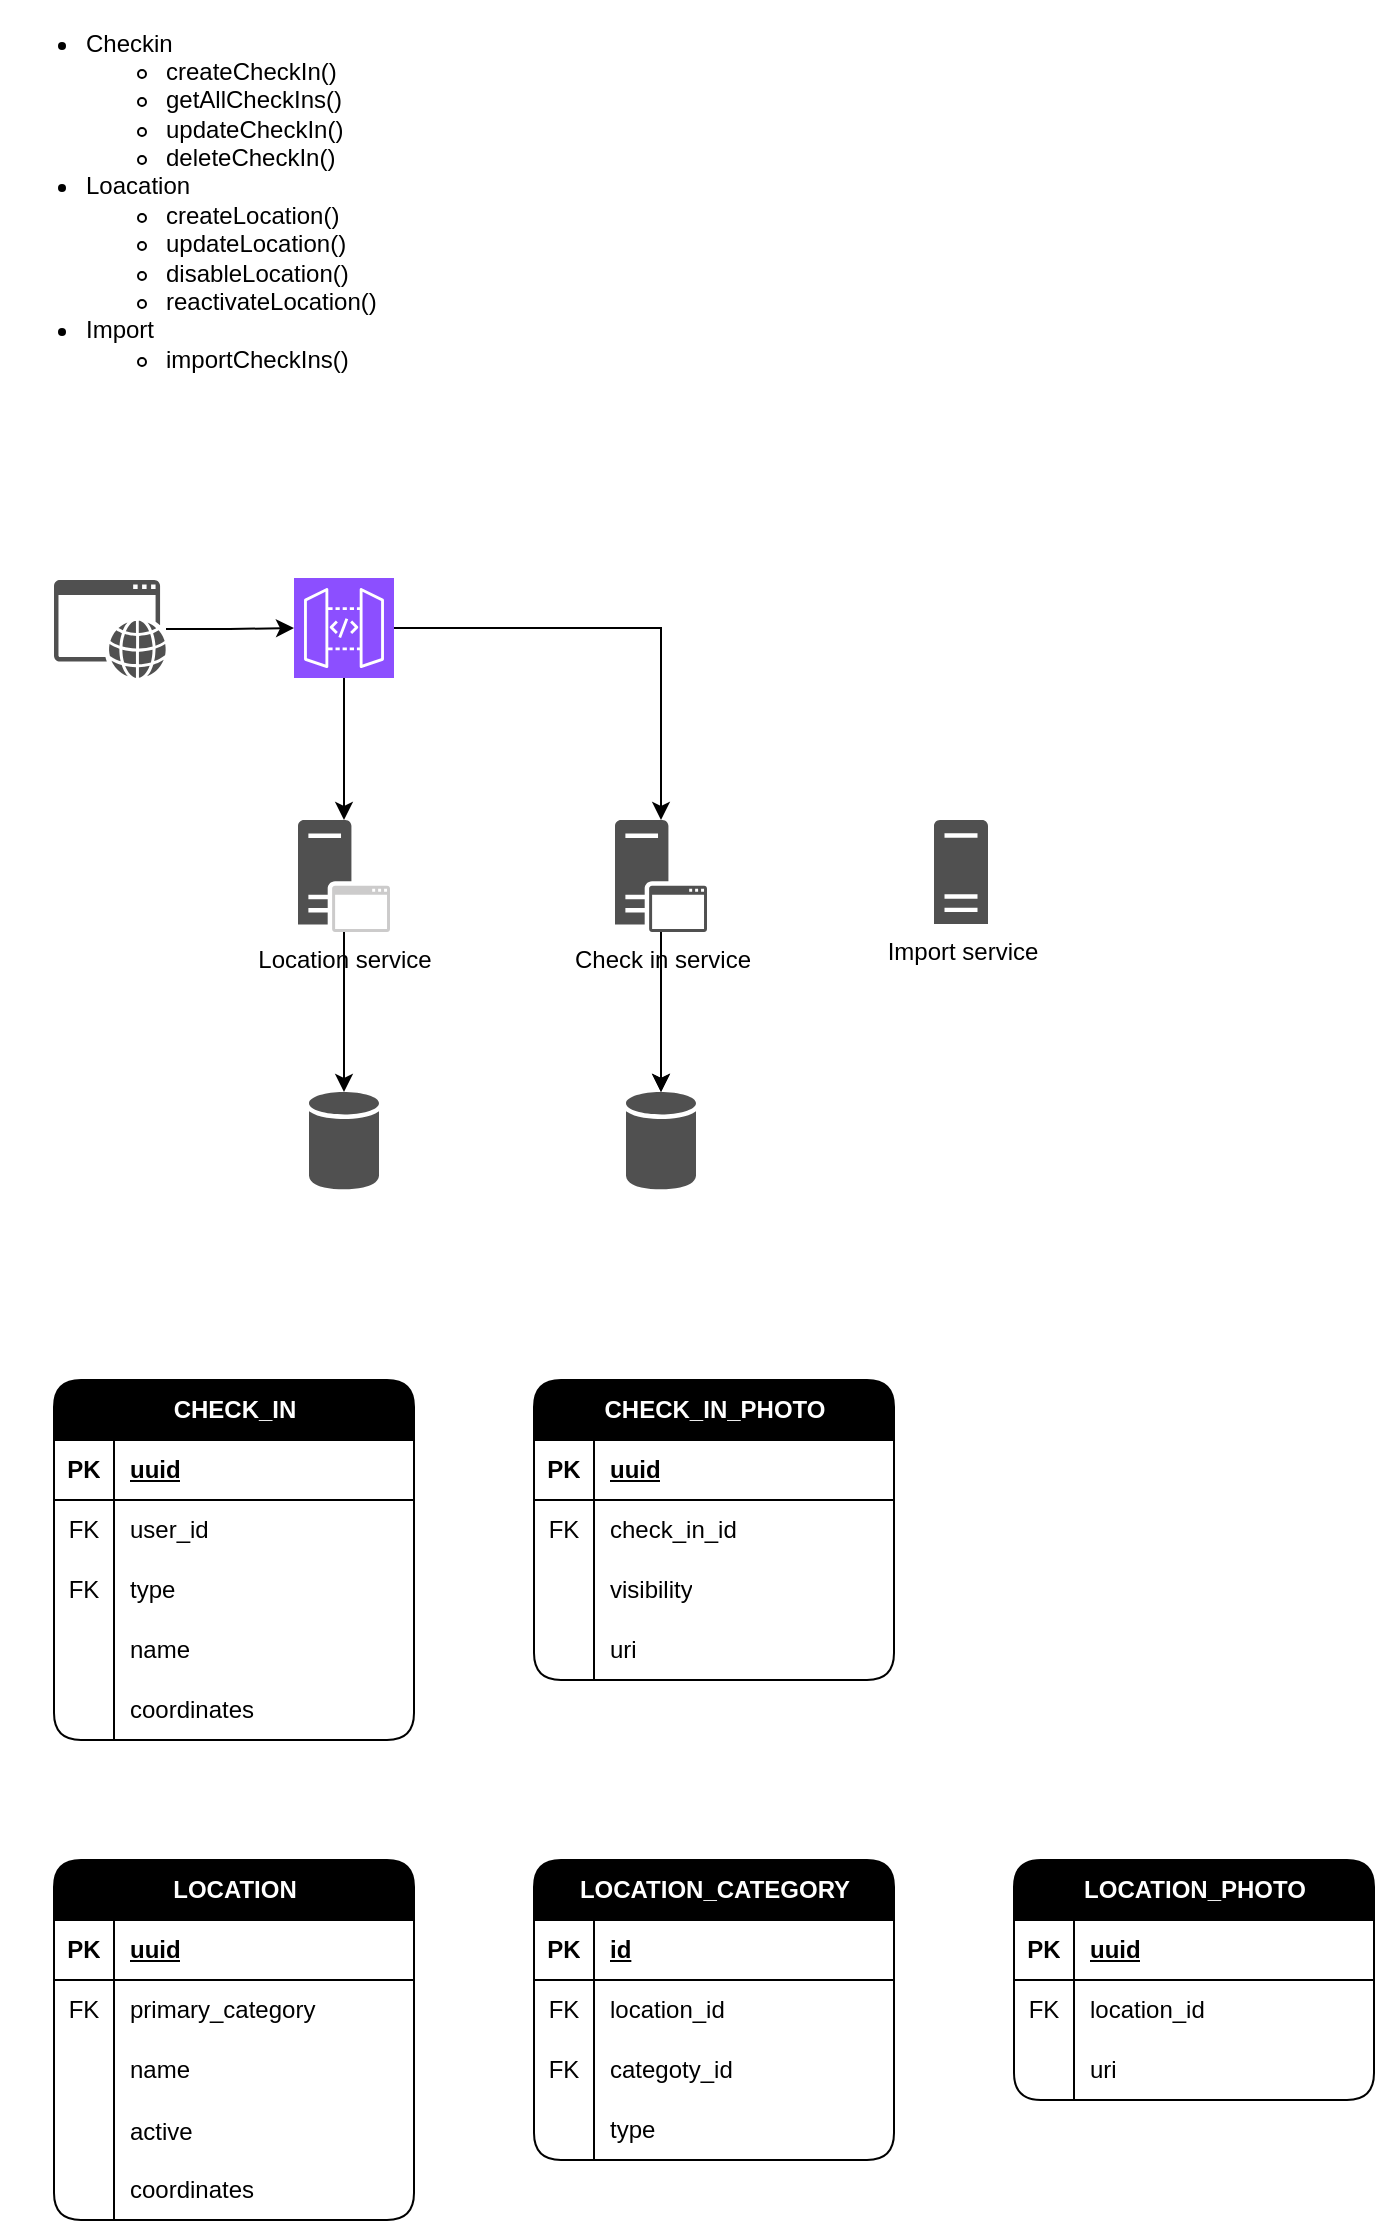<mxfile version="22.1.21" type="device">
  <diagram name="Page-1" id="siYJrwqAMOA4-K56vXAu">
    <mxGraphModel dx="1314" dy="917" grid="1" gridSize="10" guides="1" tooltips="1" connect="1" arrows="1" fold="1" page="1" pageScale="1" pageWidth="827" pageHeight="1169" background="none" math="0" shadow="0">
      <root>
        <mxCell id="0" />
        <mxCell id="1" parent="0" />
        <mxCell id="C0GL09U3kgkxqoq-RtOa-3" value="" style="edgeStyle=orthogonalEdgeStyle;rounded=0;orthogonalLoop=1;jettySize=auto;html=1;" parent="1" source="C0GL09U3kgkxqoq-RtOa-1" target="C0GL09U3kgkxqoq-RtOa-2" edge="1">
          <mxGeometry relative="1" as="geometry" />
        </mxCell>
        <mxCell id="C0GL09U3kgkxqoq-RtOa-1" value="" style="sketch=0;pointerEvents=1;shadow=0;dashed=0;html=1;strokeColor=none;fillColor=#505050;labelPosition=center;verticalLabelPosition=bottom;verticalAlign=top;outlineConnect=0;align=center;shape=mxgraph.office.concepts.application_web;" parent="1" vertex="1">
          <mxGeometry x="80" y="320" width="56" height="49" as="geometry" />
        </mxCell>
        <mxCell id="qyYdALiLVifiFFTjMsTR-206" style="edgeStyle=orthogonalEdgeStyle;rounded=0;orthogonalLoop=1;jettySize=auto;html=1;" parent="1" source="C0GL09U3kgkxqoq-RtOa-2" target="qyYdALiLVifiFFTjMsTR-204" edge="1">
          <mxGeometry relative="1" as="geometry" />
        </mxCell>
        <mxCell id="qyYdALiLVifiFFTjMsTR-217" style="edgeStyle=orthogonalEdgeStyle;rounded=0;orthogonalLoop=1;jettySize=auto;html=1;" parent="1" source="C0GL09U3kgkxqoq-RtOa-2" target="qyYdALiLVifiFFTjMsTR-212" edge="1">
          <mxGeometry relative="1" as="geometry" />
        </mxCell>
        <mxCell id="C0GL09U3kgkxqoq-RtOa-2" value="" style="sketch=0;points=[[0,0,0],[0.25,0,0],[0.5,0,0],[0.75,0,0],[1,0,0],[0,1,0],[0.25,1,0],[0.5,1,0],[0.75,1,0],[1,1,0],[0,0.25,0],[0,0.5,0],[0,0.75,0],[1,0.25,0],[1,0.5,0],[1,0.75,0]];outlineConnect=0;fontColor=#232F3E;fillColor=#8C4FFF;strokeColor=#ffffff;dashed=0;verticalLabelPosition=bottom;verticalAlign=top;align=center;html=1;fontSize=12;fontStyle=0;aspect=fixed;shape=mxgraph.aws4.resourceIcon;resIcon=mxgraph.aws4.api_gateway;" parent="1" vertex="1">
          <mxGeometry x="200" y="319" width="50" height="50" as="geometry" />
        </mxCell>
        <mxCell id="qyYdALiLVifiFFTjMsTR-1" value="CHECK_IN" style="shape=table;startSize=30;container=1;collapsible=1;childLayout=tableLayout;fixedRows=1;rowLines=0;fontStyle=1;align=center;resizeLast=1;html=1;rounded=1;fillColor=#000000;fontColor=#FFFFFF;" parent="1" vertex="1">
          <mxGeometry x="80" y="720" width="180" height="180" as="geometry" />
        </mxCell>
        <mxCell id="qyYdALiLVifiFFTjMsTR-2" value="" style="shape=tableRow;horizontal=0;startSize=0;swimlaneHead=0;swimlaneBody=0;fillColor=none;collapsible=0;dropTarget=0;points=[[0,0.5],[1,0.5]];portConstraint=eastwest;top=0;left=0;right=0;bottom=1;" parent="qyYdALiLVifiFFTjMsTR-1" vertex="1">
          <mxGeometry y="30" width="180" height="30" as="geometry" />
        </mxCell>
        <mxCell id="qyYdALiLVifiFFTjMsTR-3" value="PK" style="shape=partialRectangle;connectable=0;fillColor=none;top=0;left=0;bottom=0;right=0;fontStyle=1;overflow=hidden;whiteSpace=wrap;html=1;" parent="qyYdALiLVifiFFTjMsTR-2" vertex="1">
          <mxGeometry width="30" height="30" as="geometry">
            <mxRectangle width="30" height="30" as="alternateBounds" />
          </mxGeometry>
        </mxCell>
        <mxCell id="qyYdALiLVifiFFTjMsTR-4" value="uuid" style="shape=partialRectangle;connectable=0;fillColor=none;top=0;left=0;bottom=0;right=0;align=left;spacingLeft=6;fontStyle=5;overflow=hidden;whiteSpace=wrap;html=1;" parent="qyYdALiLVifiFFTjMsTR-2" vertex="1">
          <mxGeometry x="30" width="150" height="30" as="geometry">
            <mxRectangle width="150" height="30" as="alternateBounds" />
          </mxGeometry>
        </mxCell>
        <mxCell id="qyYdALiLVifiFFTjMsTR-27" value="" style="shape=tableRow;horizontal=0;startSize=0;swimlaneHead=0;swimlaneBody=0;fillColor=none;collapsible=0;dropTarget=0;points=[[0,0.5],[1,0.5]];portConstraint=eastwest;top=0;left=0;right=0;bottom=0;" parent="qyYdALiLVifiFFTjMsTR-1" vertex="1">
          <mxGeometry y="60" width="180" height="30" as="geometry" />
        </mxCell>
        <mxCell id="qyYdALiLVifiFFTjMsTR-28" value="FK" style="shape=partialRectangle;connectable=0;fillColor=none;top=0;left=0;bottom=0;right=0;fontStyle=0;overflow=hidden;whiteSpace=wrap;html=1;" parent="qyYdALiLVifiFFTjMsTR-27" vertex="1">
          <mxGeometry width="30" height="30" as="geometry">
            <mxRectangle width="30" height="30" as="alternateBounds" />
          </mxGeometry>
        </mxCell>
        <mxCell id="qyYdALiLVifiFFTjMsTR-29" value="user_id" style="shape=partialRectangle;connectable=0;fillColor=none;top=0;left=0;bottom=0;right=0;align=left;spacingLeft=6;fontStyle=0;overflow=hidden;whiteSpace=wrap;html=1;" parent="qyYdALiLVifiFFTjMsTR-27" vertex="1">
          <mxGeometry x="30" width="150" height="30" as="geometry">
            <mxRectangle width="150" height="30" as="alternateBounds" />
          </mxGeometry>
        </mxCell>
        <mxCell id="qyYdALiLVifiFFTjMsTR-31" value="" style="shape=tableRow;horizontal=0;startSize=0;swimlaneHead=0;swimlaneBody=0;fillColor=none;collapsible=0;dropTarget=0;points=[[0,0.5],[1,0.5]];portConstraint=eastwest;top=0;left=0;right=0;bottom=0;" parent="qyYdALiLVifiFFTjMsTR-1" vertex="1">
          <mxGeometry y="90" width="180" height="30" as="geometry" />
        </mxCell>
        <mxCell id="qyYdALiLVifiFFTjMsTR-32" value="FK" style="shape=partialRectangle;connectable=0;fillColor=none;top=0;left=0;bottom=0;right=0;fontStyle=0;overflow=hidden;whiteSpace=wrap;html=1;" parent="qyYdALiLVifiFFTjMsTR-31" vertex="1">
          <mxGeometry width="30" height="30" as="geometry">
            <mxRectangle width="30" height="30" as="alternateBounds" />
          </mxGeometry>
        </mxCell>
        <mxCell id="qyYdALiLVifiFFTjMsTR-33" value="type" style="shape=partialRectangle;connectable=0;fillColor=none;top=0;left=0;bottom=0;right=0;align=left;spacingLeft=6;fontStyle=0;overflow=hidden;whiteSpace=wrap;html=1;" parent="qyYdALiLVifiFFTjMsTR-31" vertex="1">
          <mxGeometry x="30" width="150" height="30" as="geometry">
            <mxRectangle width="150" height="30" as="alternateBounds" />
          </mxGeometry>
        </mxCell>
        <mxCell id="qyYdALiLVifiFFTjMsTR-5" value="" style="shape=tableRow;horizontal=0;startSize=0;swimlaneHead=0;swimlaneBody=0;fillColor=none;collapsible=0;dropTarget=0;points=[[0,0.5],[1,0.5]];portConstraint=eastwest;top=0;left=0;right=0;bottom=0;" parent="qyYdALiLVifiFFTjMsTR-1" vertex="1">
          <mxGeometry y="120" width="180" height="30" as="geometry" />
        </mxCell>
        <mxCell id="qyYdALiLVifiFFTjMsTR-6" value="" style="shape=partialRectangle;connectable=0;fillColor=none;top=0;left=0;bottom=0;right=0;editable=1;overflow=hidden;whiteSpace=wrap;html=1;" parent="qyYdALiLVifiFFTjMsTR-5" vertex="1">
          <mxGeometry width="30" height="30" as="geometry">
            <mxRectangle width="30" height="30" as="alternateBounds" />
          </mxGeometry>
        </mxCell>
        <mxCell id="qyYdALiLVifiFFTjMsTR-7" value="name" style="shape=partialRectangle;connectable=0;fillColor=none;top=0;left=0;bottom=0;right=0;align=left;spacingLeft=6;overflow=hidden;whiteSpace=wrap;html=1;" parent="qyYdALiLVifiFFTjMsTR-5" vertex="1">
          <mxGeometry x="30" width="150" height="30" as="geometry">
            <mxRectangle width="150" height="30" as="alternateBounds" />
          </mxGeometry>
        </mxCell>
        <mxCell id="qyYdALiLVifiFFTjMsTR-8" value="" style="shape=tableRow;horizontal=0;startSize=0;swimlaneHead=0;swimlaneBody=0;fillColor=none;collapsible=0;dropTarget=0;points=[[0,0.5],[1,0.5]];portConstraint=eastwest;top=0;left=0;right=0;bottom=0;" parent="qyYdALiLVifiFFTjMsTR-1" vertex="1">
          <mxGeometry y="150" width="180" height="30" as="geometry" />
        </mxCell>
        <mxCell id="qyYdALiLVifiFFTjMsTR-9" value="" style="shape=partialRectangle;connectable=0;fillColor=none;top=0;left=0;bottom=0;right=0;editable=1;overflow=hidden;whiteSpace=wrap;html=1;" parent="qyYdALiLVifiFFTjMsTR-8" vertex="1">
          <mxGeometry width="30" height="30" as="geometry">
            <mxRectangle width="30" height="30" as="alternateBounds" />
          </mxGeometry>
        </mxCell>
        <mxCell id="qyYdALiLVifiFFTjMsTR-10" value="coordinates" style="shape=partialRectangle;connectable=0;fillColor=none;top=0;left=0;bottom=0;right=0;align=left;spacingLeft=6;overflow=hidden;whiteSpace=wrap;html=1;" parent="qyYdALiLVifiFFTjMsTR-8" vertex="1">
          <mxGeometry x="30" width="150" height="30" as="geometry">
            <mxRectangle width="150" height="30" as="alternateBounds" />
          </mxGeometry>
        </mxCell>
        <mxCell id="qyYdALiLVifiFFTjMsTR-34" value="CHECK_IN_PHOTO" style="shape=table;startSize=30;container=1;collapsible=1;childLayout=tableLayout;fixedRows=1;rowLines=0;fontStyle=1;align=center;resizeLast=1;html=1;rounded=1;fillColor=#000000;fontColor=#FFFFFF;" parent="1" vertex="1">
          <mxGeometry x="320" y="720" width="180" height="150" as="geometry">
            <mxRectangle x="530" y="530" width="150" height="30" as="alternateBounds" />
          </mxGeometry>
        </mxCell>
        <mxCell id="qyYdALiLVifiFFTjMsTR-35" value="" style="shape=tableRow;horizontal=0;startSize=0;swimlaneHead=0;swimlaneBody=0;fillColor=none;collapsible=0;dropTarget=0;points=[[0,0.5],[1,0.5]];portConstraint=eastwest;top=0;left=0;right=0;bottom=1;" parent="qyYdALiLVifiFFTjMsTR-34" vertex="1">
          <mxGeometry y="30" width="180" height="30" as="geometry" />
        </mxCell>
        <mxCell id="qyYdALiLVifiFFTjMsTR-36" value="PK" style="shape=partialRectangle;connectable=0;fillColor=none;top=0;left=0;bottom=0;right=0;fontStyle=1;overflow=hidden;whiteSpace=wrap;html=1;" parent="qyYdALiLVifiFFTjMsTR-35" vertex="1">
          <mxGeometry width="30" height="30" as="geometry">
            <mxRectangle width="30" height="30" as="alternateBounds" />
          </mxGeometry>
        </mxCell>
        <mxCell id="qyYdALiLVifiFFTjMsTR-37" value="uuid" style="shape=partialRectangle;connectable=0;fillColor=none;top=0;left=0;bottom=0;right=0;align=left;spacingLeft=6;fontStyle=5;overflow=hidden;whiteSpace=wrap;html=1;" parent="qyYdALiLVifiFFTjMsTR-35" vertex="1">
          <mxGeometry x="30" width="150" height="30" as="geometry">
            <mxRectangle width="150" height="30" as="alternateBounds" />
          </mxGeometry>
        </mxCell>
        <mxCell id="qyYdALiLVifiFFTjMsTR-38" value="" style="shape=tableRow;horizontal=0;startSize=0;swimlaneHead=0;swimlaneBody=0;fillColor=none;collapsible=0;dropTarget=0;points=[[0,0.5],[1,0.5]];portConstraint=eastwest;top=0;left=0;right=0;bottom=0;" parent="qyYdALiLVifiFFTjMsTR-34" vertex="1">
          <mxGeometry y="60" width="180" height="30" as="geometry" />
        </mxCell>
        <mxCell id="qyYdALiLVifiFFTjMsTR-39" value="FK" style="shape=partialRectangle;connectable=0;fillColor=none;top=0;left=0;bottom=0;right=0;fontStyle=0;overflow=hidden;whiteSpace=wrap;html=1;" parent="qyYdALiLVifiFFTjMsTR-38" vertex="1">
          <mxGeometry width="30" height="30" as="geometry">
            <mxRectangle width="30" height="30" as="alternateBounds" />
          </mxGeometry>
        </mxCell>
        <mxCell id="qyYdALiLVifiFFTjMsTR-40" value="check_in_id" style="shape=partialRectangle;connectable=0;fillColor=none;top=0;left=0;bottom=0;right=0;align=left;spacingLeft=6;fontStyle=0;overflow=hidden;whiteSpace=wrap;html=1;" parent="qyYdALiLVifiFFTjMsTR-38" vertex="1">
          <mxGeometry x="30" width="150" height="30" as="geometry">
            <mxRectangle width="150" height="30" as="alternateBounds" />
          </mxGeometry>
        </mxCell>
        <mxCell id="qyYdALiLVifiFFTjMsTR-44" value="" style="shape=tableRow;horizontal=0;startSize=0;swimlaneHead=0;swimlaneBody=0;fillColor=none;collapsible=0;dropTarget=0;points=[[0,0.5],[1,0.5]];portConstraint=eastwest;top=0;left=0;right=0;bottom=0;" parent="qyYdALiLVifiFFTjMsTR-34" vertex="1">
          <mxGeometry y="90" width="180" height="30" as="geometry" />
        </mxCell>
        <mxCell id="qyYdALiLVifiFFTjMsTR-45" value="" style="shape=partialRectangle;connectable=0;fillColor=none;top=0;left=0;bottom=0;right=0;editable=1;overflow=hidden;whiteSpace=wrap;html=1;" parent="qyYdALiLVifiFFTjMsTR-44" vertex="1">
          <mxGeometry width="30" height="30" as="geometry">
            <mxRectangle width="30" height="30" as="alternateBounds" />
          </mxGeometry>
        </mxCell>
        <mxCell id="qyYdALiLVifiFFTjMsTR-46" value="visibility" style="shape=partialRectangle;connectable=0;fillColor=none;top=0;left=0;bottom=0;right=0;align=left;spacingLeft=6;overflow=hidden;whiteSpace=wrap;html=1;" parent="qyYdALiLVifiFFTjMsTR-44" vertex="1">
          <mxGeometry x="30" width="150" height="30" as="geometry">
            <mxRectangle width="150" height="30" as="alternateBounds" />
          </mxGeometry>
        </mxCell>
        <mxCell id="qyYdALiLVifiFFTjMsTR-47" value="" style="shape=tableRow;horizontal=0;startSize=0;swimlaneHead=0;swimlaneBody=0;fillColor=none;collapsible=0;dropTarget=0;points=[[0,0.5],[1,0.5]];portConstraint=eastwest;top=0;left=0;right=0;bottom=0;" parent="qyYdALiLVifiFFTjMsTR-34" vertex="1">
          <mxGeometry y="120" width="180" height="30" as="geometry" />
        </mxCell>
        <mxCell id="qyYdALiLVifiFFTjMsTR-48" value="" style="shape=partialRectangle;connectable=0;fillColor=none;top=0;left=0;bottom=0;right=0;editable=1;overflow=hidden;whiteSpace=wrap;html=1;" parent="qyYdALiLVifiFFTjMsTR-47" vertex="1">
          <mxGeometry width="30" height="30" as="geometry">
            <mxRectangle width="30" height="30" as="alternateBounds" />
          </mxGeometry>
        </mxCell>
        <mxCell id="qyYdALiLVifiFFTjMsTR-49" value="uri" style="shape=partialRectangle;connectable=0;fillColor=none;top=0;left=0;bottom=0;right=0;align=left;spacingLeft=6;overflow=hidden;whiteSpace=wrap;html=1;" parent="qyYdALiLVifiFFTjMsTR-47" vertex="1">
          <mxGeometry x="30" width="150" height="30" as="geometry">
            <mxRectangle width="150" height="30" as="alternateBounds" />
          </mxGeometry>
        </mxCell>
        <mxCell id="qyYdALiLVifiFFTjMsTR-152" value="&lt;ul&gt;&lt;li&gt;Checkin&lt;/li&gt;&lt;ul&gt;&lt;li&gt;createCheckIn()&lt;/li&gt;&lt;li&gt;getAllCheckIns()&lt;/li&gt;&lt;li&gt;updateCheckIn()&lt;/li&gt;&lt;li&gt;deleteCheckIn()&lt;/li&gt;&lt;/ul&gt;&lt;li&gt;Loacation&lt;/li&gt;&lt;ul&gt;&lt;li&gt;createLocation()&lt;/li&gt;&lt;li&gt;updateLocation()&lt;/li&gt;&lt;li&gt;disableLocation()&lt;/li&gt;&lt;li&gt;reactivateLocation()&lt;/li&gt;&lt;/ul&gt;&lt;li&gt;Import&lt;/li&gt;&lt;ul&gt;&lt;li&gt;importCheckIns()&lt;/li&gt;&lt;/ul&gt;&lt;/ul&gt;" style="text;strokeColor=none;fillColor=none;html=1;whiteSpace=wrap;verticalAlign=middle;overflow=hidden;" parent="1" vertex="1">
          <mxGeometry x="53.5" y="30" width="480" height="200" as="geometry" />
        </mxCell>
        <mxCell id="qyYdALiLVifiFFTjMsTR-153" value="LOCATION" style="shape=table;startSize=30;container=1;collapsible=1;childLayout=tableLayout;fixedRows=1;rowLines=0;fontStyle=1;align=center;resizeLast=1;html=1;rounded=1;fillColor=#000000;fontColor=#FFFFFF;" parent="1" vertex="1">
          <mxGeometry x="80" y="960" width="180" height="180" as="geometry">
            <mxRectangle x="530" y="530" width="150" height="30" as="alternateBounds" />
          </mxGeometry>
        </mxCell>
        <mxCell id="qyYdALiLVifiFFTjMsTR-154" value="" style="shape=tableRow;horizontal=0;startSize=0;swimlaneHead=0;swimlaneBody=0;fillColor=none;collapsible=0;dropTarget=0;points=[[0,0.5],[1,0.5]];portConstraint=eastwest;top=0;left=0;right=0;bottom=1;" parent="qyYdALiLVifiFFTjMsTR-153" vertex="1">
          <mxGeometry y="30" width="180" height="30" as="geometry" />
        </mxCell>
        <mxCell id="qyYdALiLVifiFFTjMsTR-155" value="PK" style="shape=partialRectangle;connectable=0;fillColor=none;top=0;left=0;bottom=0;right=0;fontStyle=1;overflow=hidden;whiteSpace=wrap;html=1;" parent="qyYdALiLVifiFFTjMsTR-154" vertex="1">
          <mxGeometry width="30" height="30" as="geometry">
            <mxRectangle width="30" height="30" as="alternateBounds" />
          </mxGeometry>
        </mxCell>
        <mxCell id="qyYdALiLVifiFFTjMsTR-156" value="uuid" style="shape=partialRectangle;connectable=0;fillColor=none;top=0;left=0;bottom=0;right=0;align=left;spacingLeft=6;fontStyle=5;overflow=hidden;whiteSpace=wrap;html=1;" parent="qyYdALiLVifiFFTjMsTR-154" vertex="1">
          <mxGeometry x="30" width="150" height="30" as="geometry">
            <mxRectangle width="150" height="30" as="alternateBounds" />
          </mxGeometry>
        </mxCell>
        <mxCell id="qyYdALiLVifiFFTjMsTR-157" value="" style="shape=tableRow;horizontal=0;startSize=0;swimlaneHead=0;swimlaneBody=0;fillColor=none;collapsible=0;dropTarget=0;points=[[0,0.5],[1,0.5]];portConstraint=eastwest;top=0;left=0;right=0;bottom=0;" parent="qyYdALiLVifiFFTjMsTR-153" vertex="1">
          <mxGeometry y="60" width="180" height="30" as="geometry" />
        </mxCell>
        <mxCell id="qyYdALiLVifiFFTjMsTR-158" value="FK" style="shape=partialRectangle;connectable=0;fillColor=none;top=0;left=0;bottom=0;right=0;fontStyle=0;overflow=hidden;whiteSpace=wrap;html=1;" parent="qyYdALiLVifiFFTjMsTR-157" vertex="1">
          <mxGeometry width="30" height="30" as="geometry">
            <mxRectangle width="30" height="30" as="alternateBounds" />
          </mxGeometry>
        </mxCell>
        <mxCell id="qyYdALiLVifiFFTjMsTR-159" value="primary_category" style="shape=partialRectangle;connectable=0;fillColor=none;top=0;left=0;bottom=0;right=0;align=left;spacingLeft=6;fontStyle=0;overflow=hidden;whiteSpace=wrap;html=1;" parent="qyYdALiLVifiFFTjMsTR-157" vertex="1">
          <mxGeometry x="30" width="150" height="30" as="geometry">
            <mxRectangle width="150" height="30" as="alternateBounds" />
          </mxGeometry>
        </mxCell>
        <mxCell id="qyYdALiLVifiFFTjMsTR-160" value="" style="shape=tableRow;horizontal=0;startSize=0;swimlaneHead=0;swimlaneBody=0;fillColor=none;collapsible=0;dropTarget=0;points=[[0,0.5],[1,0.5]];portConstraint=eastwest;top=0;left=0;right=0;bottom=0;" parent="qyYdALiLVifiFFTjMsTR-153" vertex="1">
          <mxGeometry y="90" width="180" height="30" as="geometry" />
        </mxCell>
        <mxCell id="qyYdALiLVifiFFTjMsTR-161" value="" style="shape=partialRectangle;connectable=0;fillColor=none;top=0;left=0;bottom=0;right=0;editable=1;overflow=hidden;whiteSpace=wrap;html=1;" parent="qyYdALiLVifiFFTjMsTR-160" vertex="1">
          <mxGeometry width="30" height="30" as="geometry">
            <mxRectangle width="30" height="30" as="alternateBounds" />
          </mxGeometry>
        </mxCell>
        <mxCell id="qyYdALiLVifiFFTjMsTR-162" value="name" style="shape=partialRectangle;connectable=0;fillColor=none;top=0;left=0;bottom=0;right=0;align=left;spacingLeft=6;overflow=hidden;whiteSpace=wrap;html=1;" parent="qyYdALiLVifiFFTjMsTR-160" vertex="1">
          <mxGeometry x="30" width="150" height="30" as="geometry">
            <mxRectangle width="150" height="30" as="alternateBounds" />
          </mxGeometry>
        </mxCell>
        <mxCell id="qyYdALiLVifiFFTjMsTR-214" value="" style="shape=tableRow;horizontal=0;startSize=0;swimlaneHead=0;swimlaneBody=0;fillColor=none;collapsible=0;dropTarget=0;points=[[0,0.5],[1,0.5]];portConstraint=eastwest;top=0;left=0;right=0;bottom=0;" parent="qyYdALiLVifiFFTjMsTR-153" vertex="1">
          <mxGeometry y="120" width="180" height="30" as="geometry" />
        </mxCell>
        <mxCell id="qyYdALiLVifiFFTjMsTR-215" value="" style="shape=partialRectangle;connectable=0;fillColor=none;top=0;left=0;bottom=0;right=0;editable=1;overflow=hidden;" parent="qyYdALiLVifiFFTjMsTR-214" vertex="1">
          <mxGeometry width="30" height="30" as="geometry">
            <mxRectangle width="30" height="30" as="alternateBounds" />
          </mxGeometry>
        </mxCell>
        <mxCell id="qyYdALiLVifiFFTjMsTR-216" value="active" style="shape=partialRectangle;connectable=0;fillColor=none;top=0;left=0;bottom=0;right=0;align=left;spacingLeft=6;overflow=hidden;" parent="qyYdALiLVifiFFTjMsTR-214" vertex="1">
          <mxGeometry x="30" width="150" height="30" as="geometry">
            <mxRectangle width="150" height="30" as="alternateBounds" />
          </mxGeometry>
        </mxCell>
        <mxCell id="qyYdALiLVifiFFTjMsTR-163" value="" style="shape=tableRow;horizontal=0;startSize=0;swimlaneHead=0;swimlaneBody=0;fillColor=none;collapsible=0;dropTarget=0;points=[[0,0.5],[1,0.5]];portConstraint=eastwest;top=0;left=0;right=0;bottom=0;" parent="qyYdALiLVifiFFTjMsTR-153" vertex="1">
          <mxGeometry y="150" width="180" height="30" as="geometry" />
        </mxCell>
        <mxCell id="qyYdALiLVifiFFTjMsTR-164" value="" style="shape=partialRectangle;connectable=0;fillColor=none;top=0;left=0;bottom=0;right=0;editable=1;overflow=hidden;whiteSpace=wrap;html=1;" parent="qyYdALiLVifiFFTjMsTR-163" vertex="1">
          <mxGeometry width="30" height="30" as="geometry">
            <mxRectangle width="30" height="30" as="alternateBounds" />
          </mxGeometry>
        </mxCell>
        <mxCell id="qyYdALiLVifiFFTjMsTR-165" value="coordinates" style="shape=partialRectangle;connectable=0;fillColor=none;top=0;left=0;bottom=0;right=0;align=left;spacingLeft=6;overflow=hidden;whiteSpace=wrap;html=1;" parent="qyYdALiLVifiFFTjMsTR-163" vertex="1">
          <mxGeometry x="30" width="150" height="30" as="geometry">
            <mxRectangle width="150" height="30" as="alternateBounds" />
          </mxGeometry>
        </mxCell>
        <mxCell id="qyYdALiLVifiFFTjMsTR-166" value="LOCATION_CATEGORY" style="shape=table;startSize=30;container=1;collapsible=1;childLayout=tableLayout;fixedRows=1;rowLines=0;fontStyle=1;align=center;resizeLast=1;html=1;rounded=1;fillColor=#000000;fontColor=#FFFFFF;" parent="1" vertex="1">
          <mxGeometry x="320" y="960" width="180" height="150" as="geometry">
            <mxRectangle x="530" y="530" width="150" height="30" as="alternateBounds" />
          </mxGeometry>
        </mxCell>
        <mxCell id="qyYdALiLVifiFFTjMsTR-167" value="" style="shape=tableRow;horizontal=0;startSize=0;swimlaneHead=0;swimlaneBody=0;fillColor=none;collapsible=0;dropTarget=0;points=[[0,0.5],[1,0.5]];portConstraint=eastwest;top=0;left=0;right=0;bottom=1;" parent="qyYdALiLVifiFFTjMsTR-166" vertex="1">
          <mxGeometry y="30" width="180" height="30" as="geometry" />
        </mxCell>
        <mxCell id="qyYdALiLVifiFFTjMsTR-168" value="PK" style="shape=partialRectangle;connectable=0;fillColor=none;top=0;left=0;bottom=0;right=0;fontStyle=1;overflow=hidden;whiteSpace=wrap;html=1;" parent="qyYdALiLVifiFFTjMsTR-167" vertex="1">
          <mxGeometry width="30" height="30" as="geometry">
            <mxRectangle width="30" height="30" as="alternateBounds" />
          </mxGeometry>
        </mxCell>
        <mxCell id="qyYdALiLVifiFFTjMsTR-169" value="id" style="shape=partialRectangle;connectable=0;fillColor=none;top=0;left=0;bottom=0;right=0;align=left;spacingLeft=6;fontStyle=5;overflow=hidden;whiteSpace=wrap;html=1;" parent="qyYdALiLVifiFFTjMsTR-167" vertex="1">
          <mxGeometry x="30" width="150" height="30" as="geometry">
            <mxRectangle width="150" height="30" as="alternateBounds" />
          </mxGeometry>
        </mxCell>
        <mxCell id="qyYdALiLVifiFFTjMsTR-170" value="" style="shape=tableRow;horizontal=0;startSize=0;swimlaneHead=0;swimlaneBody=0;fillColor=none;collapsible=0;dropTarget=0;points=[[0,0.5],[1,0.5]];portConstraint=eastwest;top=0;left=0;right=0;bottom=0;" parent="qyYdALiLVifiFFTjMsTR-166" vertex="1">
          <mxGeometry y="60" width="180" height="30" as="geometry" />
        </mxCell>
        <mxCell id="qyYdALiLVifiFFTjMsTR-171" value="FK" style="shape=partialRectangle;connectable=0;fillColor=none;top=0;left=0;bottom=0;right=0;fontStyle=0;overflow=hidden;whiteSpace=wrap;html=1;" parent="qyYdALiLVifiFFTjMsTR-170" vertex="1">
          <mxGeometry width="30" height="30" as="geometry">
            <mxRectangle width="30" height="30" as="alternateBounds" />
          </mxGeometry>
        </mxCell>
        <mxCell id="qyYdALiLVifiFFTjMsTR-172" value="location_id" style="shape=partialRectangle;connectable=0;fillColor=none;top=0;left=0;bottom=0;right=0;align=left;spacingLeft=6;fontStyle=0;overflow=hidden;whiteSpace=wrap;html=1;" parent="qyYdALiLVifiFFTjMsTR-170" vertex="1">
          <mxGeometry x="30" width="150" height="30" as="geometry">
            <mxRectangle width="150" height="30" as="alternateBounds" />
          </mxGeometry>
        </mxCell>
        <mxCell id="qyYdALiLVifiFFTjMsTR-180" value="" style="shape=tableRow;horizontal=0;startSize=0;swimlaneHead=0;swimlaneBody=0;fillColor=none;collapsible=0;dropTarget=0;points=[[0,0.5],[1,0.5]];portConstraint=eastwest;top=0;left=0;right=0;bottom=0;" parent="qyYdALiLVifiFFTjMsTR-166" vertex="1">
          <mxGeometry y="90" width="180" height="30" as="geometry" />
        </mxCell>
        <mxCell id="qyYdALiLVifiFFTjMsTR-181" value="FK" style="shape=partialRectangle;connectable=0;fillColor=none;top=0;left=0;bottom=0;right=0;fontStyle=0;overflow=hidden;whiteSpace=wrap;html=1;" parent="qyYdALiLVifiFFTjMsTR-180" vertex="1">
          <mxGeometry width="30" height="30" as="geometry">
            <mxRectangle width="30" height="30" as="alternateBounds" />
          </mxGeometry>
        </mxCell>
        <mxCell id="qyYdALiLVifiFFTjMsTR-182" value="categoty_id" style="shape=partialRectangle;connectable=0;fillColor=none;top=0;left=0;bottom=0;right=0;align=left;spacingLeft=6;fontStyle=0;overflow=hidden;whiteSpace=wrap;html=1;" parent="qyYdALiLVifiFFTjMsTR-180" vertex="1">
          <mxGeometry x="30" width="150" height="30" as="geometry">
            <mxRectangle width="150" height="30" as="alternateBounds" />
          </mxGeometry>
        </mxCell>
        <mxCell id="qyYdALiLVifiFFTjMsTR-173" value="" style="shape=tableRow;horizontal=0;startSize=0;swimlaneHead=0;swimlaneBody=0;fillColor=none;collapsible=0;dropTarget=0;points=[[0,0.5],[1,0.5]];portConstraint=eastwest;top=0;left=0;right=0;bottom=0;" parent="qyYdALiLVifiFFTjMsTR-166" vertex="1">
          <mxGeometry y="120" width="180" height="30" as="geometry" />
        </mxCell>
        <mxCell id="qyYdALiLVifiFFTjMsTR-174" value="" style="shape=partialRectangle;connectable=0;fillColor=none;top=0;left=0;bottom=0;right=0;editable=1;overflow=hidden;whiteSpace=wrap;html=1;" parent="qyYdALiLVifiFFTjMsTR-173" vertex="1">
          <mxGeometry width="30" height="30" as="geometry">
            <mxRectangle width="30" height="30" as="alternateBounds" />
          </mxGeometry>
        </mxCell>
        <mxCell id="qyYdALiLVifiFFTjMsTR-175" value="type" style="shape=partialRectangle;connectable=0;fillColor=none;top=0;left=0;bottom=0;right=0;align=left;spacingLeft=6;overflow=hidden;whiteSpace=wrap;html=1;" parent="qyYdALiLVifiFFTjMsTR-173" vertex="1">
          <mxGeometry x="30" width="150" height="30" as="geometry">
            <mxRectangle width="150" height="30" as="alternateBounds" />
          </mxGeometry>
        </mxCell>
        <mxCell id="qyYdALiLVifiFFTjMsTR-183" value="LOCATION_PHOTO" style="shape=table;startSize=30;container=1;collapsible=1;childLayout=tableLayout;fixedRows=1;rowLines=0;fontStyle=1;align=center;resizeLast=1;html=1;rounded=1;fillColor=#000000;fontColor=#FFFFFF;" parent="1" vertex="1">
          <mxGeometry x="560" y="960" width="180" height="120" as="geometry">
            <mxRectangle x="530" y="530" width="150" height="30" as="alternateBounds" />
          </mxGeometry>
        </mxCell>
        <mxCell id="qyYdALiLVifiFFTjMsTR-184" value="" style="shape=tableRow;horizontal=0;startSize=0;swimlaneHead=0;swimlaneBody=0;fillColor=none;collapsible=0;dropTarget=0;points=[[0,0.5],[1,0.5]];portConstraint=eastwest;top=0;left=0;right=0;bottom=1;" parent="qyYdALiLVifiFFTjMsTR-183" vertex="1">
          <mxGeometry y="30" width="180" height="30" as="geometry" />
        </mxCell>
        <mxCell id="qyYdALiLVifiFFTjMsTR-185" value="PK" style="shape=partialRectangle;connectable=0;fillColor=none;top=0;left=0;bottom=0;right=0;fontStyle=1;overflow=hidden;whiteSpace=wrap;html=1;" parent="qyYdALiLVifiFFTjMsTR-184" vertex="1">
          <mxGeometry width="30" height="30" as="geometry">
            <mxRectangle width="30" height="30" as="alternateBounds" />
          </mxGeometry>
        </mxCell>
        <mxCell id="qyYdALiLVifiFFTjMsTR-186" value="uuid" style="shape=partialRectangle;connectable=0;fillColor=none;top=0;left=0;bottom=0;right=0;align=left;spacingLeft=6;fontStyle=5;overflow=hidden;whiteSpace=wrap;html=1;" parent="qyYdALiLVifiFFTjMsTR-184" vertex="1">
          <mxGeometry x="30" width="150" height="30" as="geometry">
            <mxRectangle width="150" height="30" as="alternateBounds" />
          </mxGeometry>
        </mxCell>
        <mxCell id="qyYdALiLVifiFFTjMsTR-187" value="" style="shape=tableRow;horizontal=0;startSize=0;swimlaneHead=0;swimlaneBody=0;fillColor=none;collapsible=0;dropTarget=0;points=[[0,0.5],[1,0.5]];portConstraint=eastwest;top=0;left=0;right=0;bottom=0;" parent="qyYdALiLVifiFFTjMsTR-183" vertex="1">
          <mxGeometry y="60" width="180" height="30" as="geometry" />
        </mxCell>
        <mxCell id="qyYdALiLVifiFFTjMsTR-188" value="FK" style="shape=partialRectangle;connectable=0;fillColor=none;top=0;left=0;bottom=0;right=0;fontStyle=0;overflow=hidden;whiteSpace=wrap;html=1;" parent="qyYdALiLVifiFFTjMsTR-187" vertex="1">
          <mxGeometry width="30" height="30" as="geometry">
            <mxRectangle width="30" height="30" as="alternateBounds" />
          </mxGeometry>
        </mxCell>
        <mxCell id="qyYdALiLVifiFFTjMsTR-189" value="location_id" style="shape=partialRectangle;connectable=0;fillColor=none;top=0;left=0;bottom=0;right=0;align=left;spacingLeft=6;fontStyle=0;overflow=hidden;whiteSpace=wrap;html=1;" parent="qyYdALiLVifiFFTjMsTR-187" vertex="1">
          <mxGeometry x="30" width="150" height="30" as="geometry">
            <mxRectangle width="150" height="30" as="alternateBounds" />
          </mxGeometry>
        </mxCell>
        <mxCell id="qyYdALiLVifiFFTjMsTR-193" value="" style="shape=tableRow;horizontal=0;startSize=0;swimlaneHead=0;swimlaneBody=0;fillColor=none;collapsible=0;dropTarget=0;points=[[0,0.5],[1,0.5]];portConstraint=eastwest;top=0;left=0;right=0;bottom=0;" parent="qyYdALiLVifiFFTjMsTR-183" vertex="1">
          <mxGeometry y="90" width="180" height="30" as="geometry" />
        </mxCell>
        <mxCell id="qyYdALiLVifiFFTjMsTR-194" value="" style="shape=partialRectangle;connectable=0;fillColor=none;top=0;left=0;bottom=0;right=0;editable=1;overflow=hidden;whiteSpace=wrap;html=1;" parent="qyYdALiLVifiFFTjMsTR-193" vertex="1">
          <mxGeometry width="30" height="30" as="geometry">
            <mxRectangle width="30" height="30" as="alternateBounds" />
          </mxGeometry>
        </mxCell>
        <mxCell id="qyYdALiLVifiFFTjMsTR-195" value="uri" style="shape=partialRectangle;connectable=0;fillColor=none;top=0;left=0;bottom=0;right=0;align=left;spacingLeft=6;overflow=hidden;whiteSpace=wrap;html=1;" parent="qyYdALiLVifiFFTjMsTR-193" vertex="1">
          <mxGeometry x="30" width="150" height="30" as="geometry">
            <mxRectangle width="150" height="30" as="alternateBounds" />
          </mxGeometry>
        </mxCell>
        <mxCell id="qyYdALiLVifiFFTjMsTR-208" style="edgeStyle=orthogonalEdgeStyle;rounded=0;orthogonalLoop=1;jettySize=auto;html=1;" parent="1" source="qyYdALiLVifiFFTjMsTR-204" target="qyYdALiLVifiFFTjMsTR-207" edge="1">
          <mxGeometry relative="1" as="geometry" />
        </mxCell>
        <mxCell id="WQBCdTXqPdNw42f12jar-1" value="" style="edgeStyle=orthogonalEdgeStyle;rounded=0;orthogonalLoop=1;jettySize=auto;html=1;" edge="1" parent="1" source="qyYdALiLVifiFFTjMsTR-204" target="qyYdALiLVifiFFTjMsTR-207">
          <mxGeometry relative="1" as="geometry" />
        </mxCell>
        <mxCell id="qyYdALiLVifiFFTjMsTR-204" value="Check in service" style="sketch=0;pointerEvents=1;shadow=0;dashed=0;html=1;strokeColor=none;fillColor=#505050;labelPosition=center;verticalLabelPosition=bottom;verticalAlign=top;outlineConnect=0;align=center;shape=mxgraph.office.servers.application_server;" parent="1" vertex="1">
          <mxGeometry x="360.5" y="440" width="46" height="56" as="geometry" />
        </mxCell>
        <mxCell id="qyYdALiLVifiFFTjMsTR-207" value="" style="sketch=0;shadow=0;dashed=0;html=1;strokeColor=none;fillColor=#505050;labelPosition=center;verticalLabelPosition=bottom;verticalAlign=top;outlineConnect=0;align=center;shape=mxgraph.office.databases.database;direction=east;" parent="1" vertex="1">
          <mxGeometry x="366" y="576" width="35" height="49" as="geometry" />
        </mxCell>
        <mxCell id="qyYdALiLVifiFFTjMsTR-210" value="Import service" style="sketch=0;pointerEvents=1;shadow=0;dashed=0;html=1;strokeColor=none;fillColor=#505050;labelPosition=center;verticalLabelPosition=bottom;verticalAlign=top;outlineConnect=0;align=center;shape=mxgraph.office.servers.server_generic;" parent="1" vertex="1">
          <mxGeometry x="520" y="440" width="27" height="52" as="geometry" />
        </mxCell>
        <mxCell id="qyYdALiLVifiFFTjMsTR-223" style="edgeStyle=orthogonalEdgeStyle;rounded=0;orthogonalLoop=1;jettySize=auto;html=1;" parent="1" source="qyYdALiLVifiFFTjMsTR-212" target="qyYdALiLVifiFFTjMsTR-222" edge="1">
          <mxGeometry relative="1" as="geometry" />
        </mxCell>
        <mxCell id="qyYdALiLVifiFFTjMsTR-212" value="Location service" style="sketch=0;pointerEvents=1;shadow=0;dashed=0;html=1;strokeColor=none;fillColor=#505050;labelPosition=center;verticalLabelPosition=bottom;verticalAlign=top;outlineConnect=0;align=center;shape=mxgraph.office.servers.application_server_ghosted;" parent="1" vertex="1">
          <mxGeometry x="202" y="440" width="46" height="56" as="geometry" />
        </mxCell>
        <mxCell id="qyYdALiLVifiFFTjMsTR-222" value="" style="sketch=0;shadow=0;dashed=0;html=1;strokeColor=none;fillColor=#505050;labelPosition=center;verticalLabelPosition=bottom;verticalAlign=top;outlineConnect=0;align=center;shape=mxgraph.office.databases.database;direction=east;" parent="1" vertex="1">
          <mxGeometry x="207.5" y="576" width="35" height="49" as="geometry" />
        </mxCell>
      </root>
    </mxGraphModel>
  </diagram>
</mxfile>
